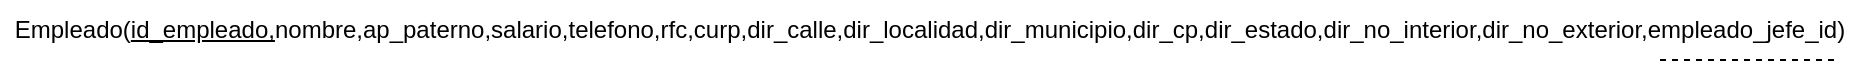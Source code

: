 <mxfile version="20.7.4" type="device"><diagram id="q86VSQbHC_tEBXkBfVYQ" name="Página-1"><mxGraphModel dx="1500" dy="907" grid="1" gridSize="10" guides="1" tooltips="1" connect="1" arrows="1" fold="1" page="1" pageScale="1" pageWidth="1800" pageHeight="800" math="0" shadow="0"><root><mxCell id="0"/><mxCell id="1" parent="0"/><mxCell id="xUOMbScnmEchPCVD6tmh-1" value="Empleado(&lt;u&gt;id_empleado,&lt;/u&gt;nombre,ap_paterno,salario,telefono,rfc,curp,dir_calle,dir_localidad,dir_municipio,dir_cp,dir_estado,dir_no_interior,dir_no_exterior,empleado_jefe_id)" style="text;html=1;strokeColor=none;fillColor=none;align=center;verticalAlign=middle;whiteSpace=wrap;rounded=0;" vertex="1" parent="1"><mxGeometry x="40" y="80" width="930" height="30" as="geometry"/></mxCell><mxCell id="xUOMbScnmEchPCVD6tmh-3" value="" style="endArrow=none;html=1;rounded=0;dashed=1;" edge="1" parent="1"><mxGeometry width="50" height="50" relative="1" as="geometry"><mxPoint x="870" y="110" as="sourcePoint"/><mxPoint x="960" y="110" as="targetPoint"/></mxGeometry></mxCell></root></mxGraphModel></diagram></mxfile>